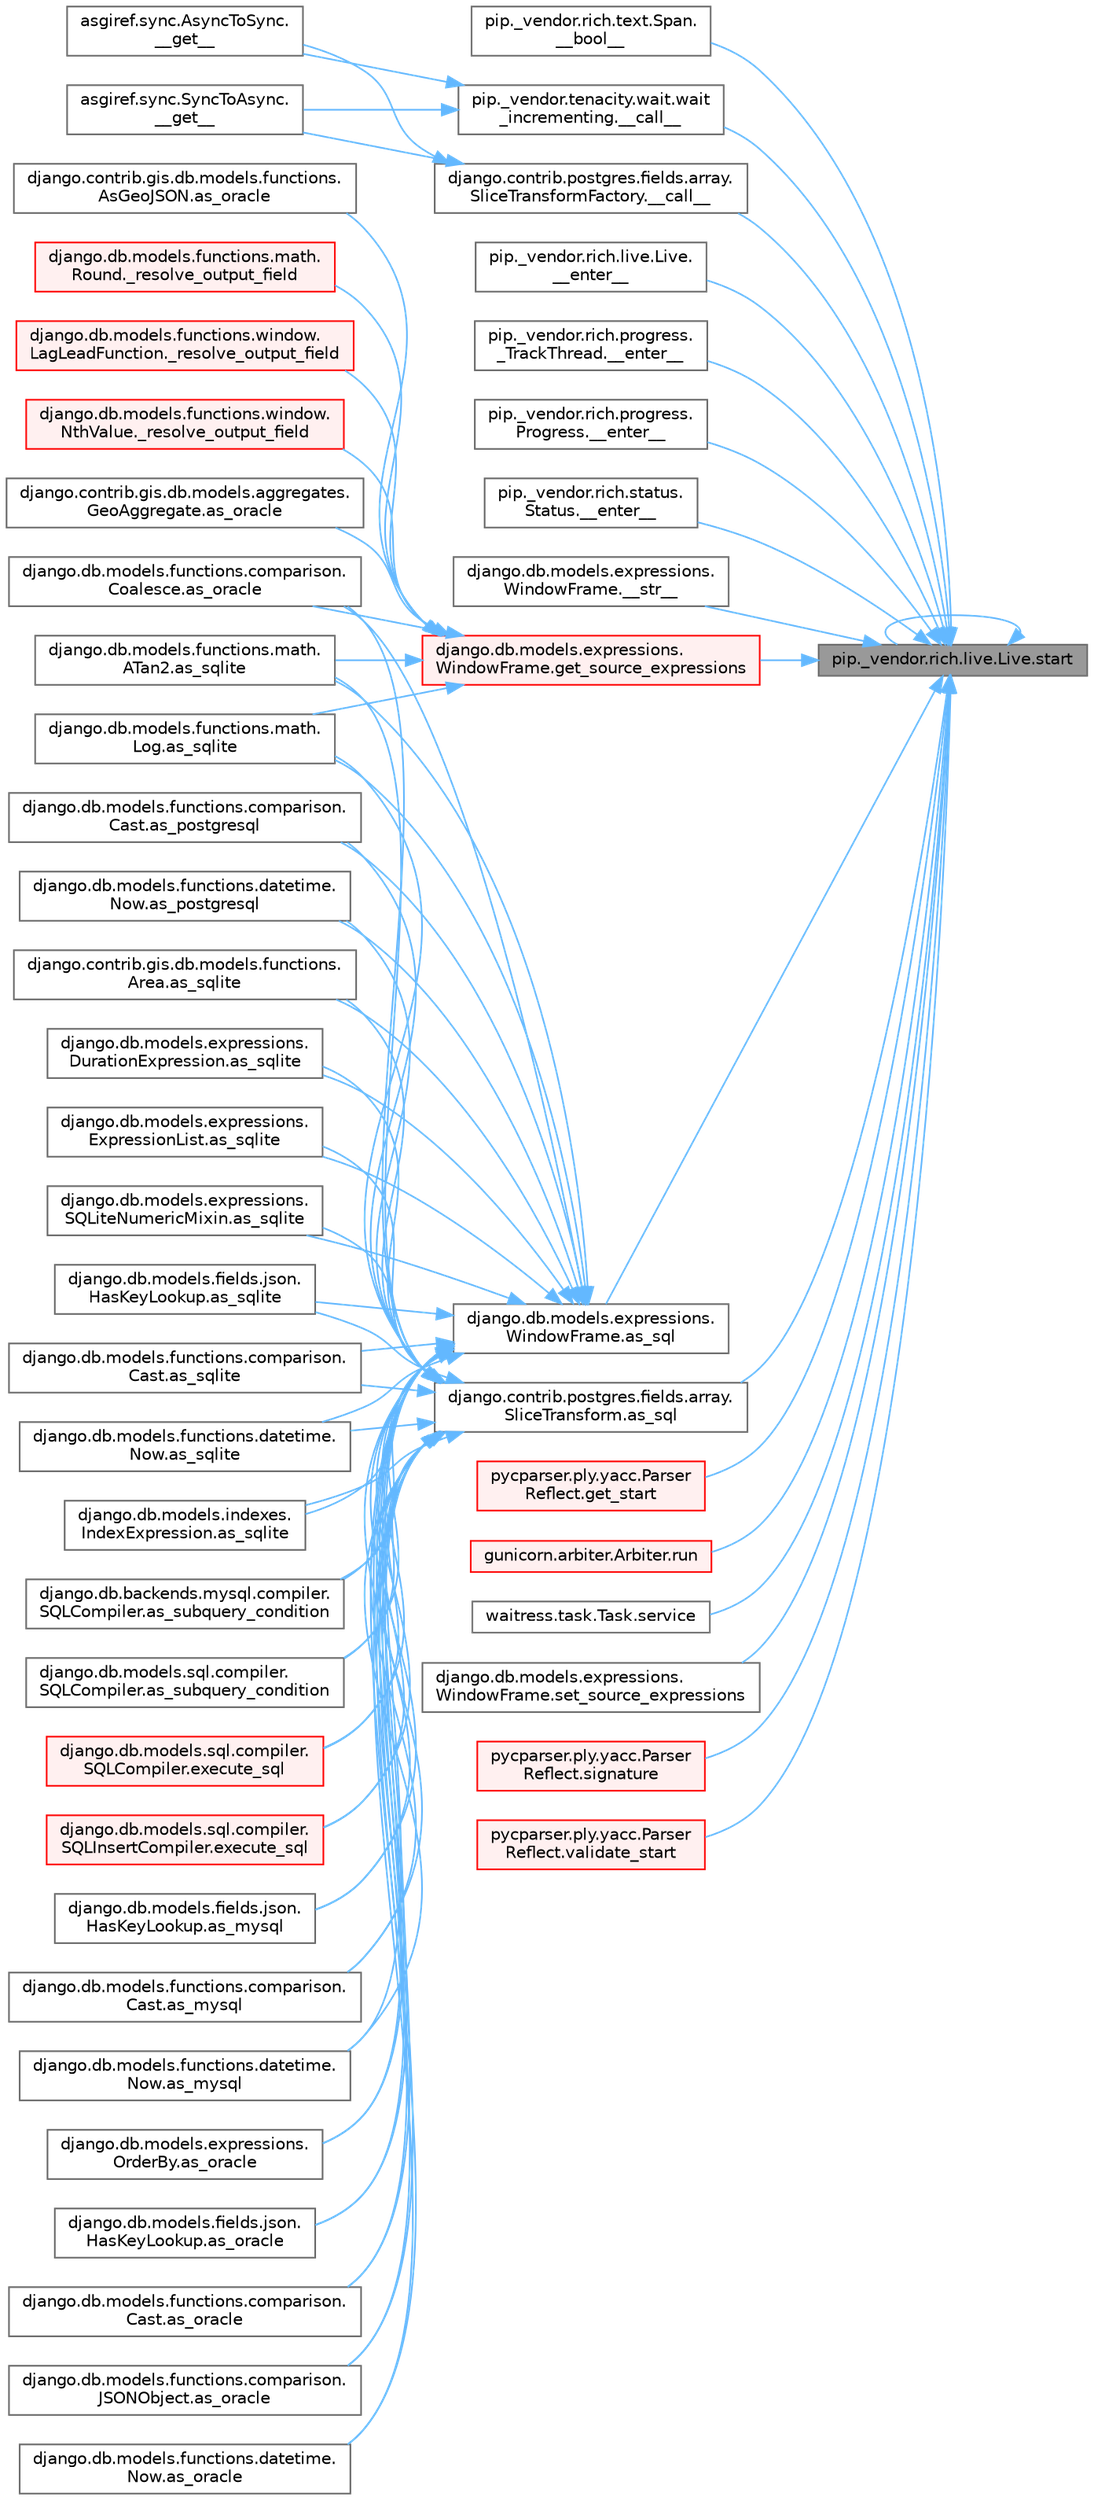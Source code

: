 digraph "pip._vendor.rich.live.Live.start"
{
 // LATEX_PDF_SIZE
  bgcolor="transparent";
  edge [fontname=Helvetica,fontsize=10,labelfontname=Helvetica,labelfontsize=10];
  node [fontname=Helvetica,fontsize=10,shape=box,height=0.2,width=0.4];
  rankdir="RL";
  Node1 [id="Node000001",label="pip._vendor.rich.live.Live.start",height=0.2,width=0.4,color="gray40", fillcolor="grey60", style="filled", fontcolor="black",tooltip=" "];
  Node1 -> Node2 [id="edge1_Node000001_Node000002",dir="back",color="steelblue1",style="solid",tooltip=" "];
  Node2 [id="Node000002",label="pip._vendor.rich.text.Span.\l__bool__",height=0.2,width=0.4,color="grey40", fillcolor="white", style="filled",URL="$classpip_1_1__vendor_1_1rich_1_1text_1_1_span.html#a46697beb32db6e5087af9c77058189fa",tooltip=" "];
  Node1 -> Node3 [id="edge2_Node000001_Node000003",dir="back",color="steelblue1",style="solid",tooltip=" "];
  Node3 [id="Node000003",label="django.contrib.postgres.fields.array.\lSliceTransformFactory.__call__",height=0.2,width=0.4,color="grey40", fillcolor="white", style="filled",URL="$classdjango_1_1contrib_1_1postgres_1_1fields_1_1array_1_1_slice_transform_factory.html#a60af1a96b18ed40dfdbacea43f36a5ab",tooltip=" "];
  Node3 -> Node4 [id="edge3_Node000003_Node000004",dir="back",color="steelblue1",style="solid",tooltip=" "];
  Node4 [id="Node000004",label="asgiref.sync.AsyncToSync.\l__get__",height=0.2,width=0.4,color="grey40", fillcolor="white", style="filled",URL="$classasgiref_1_1sync_1_1_async_to_sync.html#a23e9ef7a73da98dad9e3f4e65846969b",tooltip=" "];
  Node3 -> Node5 [id="edge4_Node000003_Node000005",dir="back",color="steelblue1",style="solid",tooltip=" "];
  Node5 [id="Node000005",label="asgiref.sync.SyncToAsync.\l__get__",height=0.2,width=0.4,color="grey40", fillcolor="white", style="filled",URL="$classasgiref_1_1sync_1_1_sync_to_async.html#aebdfbe3f01079a529fd2f39810597381",tooltip=" "];
  Node1 -> Node6 [id="edge5_Node000001_Node000006",dir="back",color="steelblue1",style="solid",tooltip=" "];
  Node6 [id="Node000006",label="pip._vendor.tenacity.wait.wait\l_incrementing.__call__",height=0.2,width=0.4,color="grey40", fillcolor="white", style="filled",URL="$classpip_1_1__vendor_1_1tenacity_1_1wait_1_1wait__incrementing.html#af47b0264325b86a85aa5cfd3b59a28cf",tooltip=" "];
  Node6 -> Node4 [id="edge6_Node000006_Node000004",dir="back",color="steelblue1",style="solid",tooltip=" "];
  Node6 -> Node5 [id="edge7_Node000006_Node000005",dir="back",color="steelblue1",style="solid",tooltip=" "];
  Node1 -> Node7 [id="edge8_Node000001_Node000007",dir="back",color="steelblue1",style="solid",tooltip=" "];
  Node7 [id="Node000007",label="pip._vendor.rich.live.Live.\l__enter__",height=0.2,width=0.4,color="grey40", fillcolor="white", style="filled",URL="$classpip_1_1__vendor_1_1rich_1_1live_1_1_live.html#aa3062fdcd3fb592a064dec1b64674ac5",tooltip=" "];
  Node1 -> Node8 [id="edge9_Node000001_Node000008",dir="back",color="steelblue1",style="solid",tooltip=" "];
  Node8 [id="Node000008",label="pip._vendor.rich.progress.\l_TrackThread.__enter__",height=0.2,width=0.4,color="grey40", fillcolor="white", style="filled",URL="$classpip_1_1__vendor_1_1rich_1_1progress_1_1___track_thread.html#a0b48116fd15e50c04c313a76be81e95d",tooltip=" "];
  Node1 -> Node9 [id="edge10_Node000001_Node000009",dir="back",color="steelblue1",style="solid",tooltip=" "];
  Node9 [id="Node000009",label="pip._vendor.rich.progress.\lProgress.__enter__",height=0.2,width=0.4,color="grey40", fillcolor="white", style="filled",URL="$classpip_1_1__vendor_1_1rich_1_1progress_1_1_progress.html#a4979cbd1c8ed672eeb7a49066392a186",tooltip=" "];
  Node1 -> Node10 [id="edge11_Node000001_Node000010",dir="back",color="steelblue1",style="solid",tooltip=" "];
  Node10 [id="Node000010",label="pip._vendor.rich.status.\lStatus.__enter__",height=0.2,width=0.4,color="grey40", fillcolor="white", style="filled",URL="$classpip_1_1__vendor_1_1rich_1_1status_1_1_status.html#a9c62ad173990d834893f5e97064f9ad7",tooltip=" "];
  Node1 -> Node11 [id="edge12_Node000001_Node000011",dir="back",color="steelblue1",style="solid",tooltip=" "];
  Node11 [id="Node000011",label="django.db.models.expressions.\lWindowFrame.__str__",height=0.2,width=0.4,color="grey40", fillcolor="white", style="filled",URL="$classdjango_1_1db_1_1models_1_1expressions_1_1_window_frame.html#a3e16a0d1fe7c8c0f0079d7ba8aefae7e",tooltip=" "];
  Node1 -> Node12 [id="edge13_Node000001_Node000012",dir="back",color="steelblue1",style="solid",tooltip=" "];
  Node12 [id="Node000012",label="django.contrib.postgres.fields.array.\lSliceTransform.as_sql",height=0.2,width=0.4,color="grey40", fillcolor="white", style="filled",URL="$classdjango_1_1contrib_1_1postgres_1_1fields_1_1array_1_1_slice_transform.html#adc5e91e1d2ce6e9bbee3be2837596d21",tooltip=" "];
  Node12 -> Node13 [id="edge14_Node000012_Node000013",dir="back",color="steelblue1",style="solid",tooltip=" "];
  Node13 [id="Node000013",label="django.db.models.fields.json.\lHasKeyLookup.as_mysql",height=0.2,width=0.4,color="grey40", fillcolor="white", style="filled",URL="$classdjango_1_1db_1_1models_1_1fields_1_1json_1_1_has_key_lookup.html#a10f67427287f2c0ea32513ca6f481e96",tooltip=" "];
  Node12 -> Node14 [id="edge15_Node000012_Node000014",dir="back",color="steelblue1",style="solid",tooltip=" "];
  Node14 [id="Node000014",label="django.db.models.functions.comparison.\lCast.as_mysql",height=0.2,width=0.4,color="grey40", fillcolor="white", style="filled",URL="$classdjango_1_1db_1_1models_1_1functions_1_1comparison_1_1_cast.html#a447737891e955909c6a381529a67a84e",tooltip=" "];
  Node12 -> Node15 [id="edge16_Node000012_Node000015",dir="back",color="steelblue1",style="solid",tooltip=" "];
  Node15 [id="Node000015",label="django.db.models.functions.datetime.\lNow.as_mysql",height=0.2,width=0.4,color="grey40", fillcolor="white", style="filled",URL="$classdjango_1_1db_1_1models_1_1functions_1_1datetime_1_1_now.html#a070a9334fb198086c0c4e96e9725d92b",tooltip=" "];
  Node12 -> Node16 [id="edge17_Node000012_Node000016",dir="back",color="steelblue1",style="solid",tooltip=" "];
  Node16 [id="Node000016",label="django.db.models.expressions.\lOrderBy.as_oracle",height=0.2,width=0.4,color="grey40", fillcolor="white", style="filled",URL="$classdjango_1_1db_1_1models_1_1expressions_1_1_order_by.html#af9b6ede9b0df85d6bcf54f983b3a8f6a",tooltip=" "];
  Node12 -> Node17 [id="edge18_Node000012_Node000017",dir="back",color="steelblue1",style="solid",tooltip=" "];
  Node17 [id="Node000017",label="django.db.models.fields.json.\lHasKeyLookup.as_oracle",height=0.2,width=0.4,color="grey40", fillcolor="white", style="filled",URL="$classdjango_1_1db_1_1models_1_1fields_1_1json_1_1_has_key_lookup.html#afbb88aa4fb23b3ec3acdc695c2f52398",tooltip=" "];
  Node12 -> Node18 [id="edge19_Node000012_Node000018",dir="back",color="steelblue1",style="solid",tooltip=" "];
  Node18 [id="Node000018",label="django.db.models.functions.comparison.\lCast.as_oracle",height=0.2,width=0.4,color="grey40", fillcolor="white", style="filled",URL="$classdjango_1_1db_1_1models_1_1functions_1_1comparison_1_1_cast.html#ad466cd7ca85dc257d9e2718f41a263ec",tooltip=" "];
  Node12 -> Node19 [id="edge20_Node000012_Node000019",dir="back",color="steelblue1",style="solid",tooltip=" "];
  Node19 [id="Node000019",label="django.db.models.functions.comparison.\lCoalesce.as_oracle",height=0.2,width=0.4,color="grey40", fillcolor="white", style="filled",URL="$classdjango_1_1db_1_1models_1_1functions_1_1comparison_1_1_coalesce.html#a1bbeea180ef3ef4d8ba5d51d33d6ef85",tooltip=" "];
  Node12 -> Node20 [id="edge21_Node000012_Node000020",dir="back",color="steelblue1",style="solid",tooltip=" "];
  Node20 [id="Node000020",label="django.db.models.functions.comparison.\lJSONObject.as_oracle",height=0.2,width=0.4,color="grey40", fillcolor="white", style="filled",URL="$classdjango_1_1db_1_1models_1_1functions_1_1comparison_1_1_j_s_o_n_object.html#a4b4fa1161d27b0a9bbbdd0370e9af364",tooltip=" "];
  Node12 -> Node21 [id="edge22_Node000012_Node000021",dir="back",color="steelblue1",style="solid",tooltip=" "];
  Node21 [id="Node000021",label="django.db.models.functions.datetime.\lNow.as_oracle",height=0.2,width=0.4,color="grey40", fillcolor="white", style="filled",URL="$classdjango_1_1db_1_1models_1_1functions_1_1datetime_1_1_now.html#ad5e1ae918a5c4d39f675f98280440538",tooltip=" "];
  Node12 -> Node22 [id="edge23_Node000012_Node000022",dir="back",color="steelblue1",style="solid",tooltip=" "];
  Node22 [id="Node000022",label="django.db.models.functions.comparison.\lCast.as_postgresql",height=0.2,width=0.4,color="grey40", fillcolor="white", style="filled",URL="$classdjango_1_1db_1_1models_1_1functions_1_1comparison_1_1_cast.html#ae51aa6aa6fe8ca7064d8bca2f8e05188",tooltip=" "];
  Node12 -> Node23 [id="edge24_Node000012_Node000023",dir="back",color="steelblue1",style="solid",tooltip=" "];
  Node23 [id="Node000023",label="django.db.models.functions.datetime.\lNow.as_postgresql",height=0.2,width=0.4,color="grey40", fillcolor="white", style="filled",URL="$classdjango_1_1db_1_1models_1_1functions_1_1datetime_1_1_now.html#af1402a88867fc6d69f3f56f655f37fca",tooltip=" "];
  Node12 -> Node24 [id="edge25_Node000012_Node000024",dir="back",color="steelblue1",style="solid",tooltip=" "];
  Node24 [id="Node000024",label="django.contrib.gis.db.models.functions.\lArea.as_sqlite",height=0.2,width=0.4,color="grey40", fillcolor="white", style="filled",URL="$classdjango_1_1contrib_1_1gis_1_1db_1_1models_1_1functions_1_1_area.html#ab8bfa3d35d4368e04318069dd28bd2ca",tooltip=" "];
  Node12 -> Node25 [id="edge26_Node000012_Node000025",dir="back",color="steelblue1",style="solid",tooltip=" "];
  Node25 [id="Node000025",label="django.db.models.expressions.\lDurationExpression.as_sqlite",height=0.2,width=0.4,color="grey40", fillcolor="white", style="filled",URL="$classdjango_1_1db_1_1models_1_1expressions_1_1_duration_expression.html#a5f33f70ca03904ce9b2e9824652e9fff",tooltip=" "];
  Node12 -> Node26 [id="edge27_Node000012_Node000026",dir="back",color="steelblue1",style="solid",tooltip=" "];
  Node26 [id="Node000026",label="django.db.models.expressions.\lExpressionList.as_sqlite",height=0.2,width=0.4,color="grey40", fillcolor="white", style="filled",URL="$classdjango_1_1db_1_1models_1_1expressions_1_1_expression_list.html#ae577275a98dec786535830e8d24aa13e",tooltip=" "];
  Node12 -> Node27 [id="edge28_Node000012_Node000027",dir="back",color="steelblue1",style="solid",tooltip=" "];
  Node27 [id="Node000027",label="django.db.models.expressions.\lSQLiteNumericMixin.as_sqlite",height=0.2,width=0.4,color="grey40", fillcolor="white", style="filled",URL="$classdjango_1_1db_1_1models_1_1expressions_1_1_s_q_lite_numeric_mixin.html#a7c649b97074b00e095c4ee2b3bc62482",tooltip=" "];
  Node12 -> Node28 [id="edge29_Node000012_Node000028",dir="back",color="steelblue1",style="solid",tooltip=" "];
  Node28 [id="Node000028",label="django.db.models.fields.json.\lHasKeyLookup.as_sqlite",height=0.2,width=0.4,color="grey40", fillcolor="white", style="filled",URL="$classdjango_1_1db_1_1models_1_1fields_1_1json_1_1_has_key_lookup.html#aaa01efd0fa197e203c40f6f05b000141",tooltip=" "];
  Node12 -> Node29 [id="edge30_Node000012_Node000029",dir="back",color="steelblue1",style="solid",tooltip=" "];
  Node29 [id="Node000029",label="django.db.models.functions.comparison.\lCast.as_sqlite",height=0.2,width=0.4,color="grey40", fillcolor="white", style="filled",URL="$classdjango_1_1db_1_1models_1_1functions_1_1comparison_1_1_cast.html#a1943b51797a168ff6a3ad37005086d8c",tooltip=" "];
  Node12 -> Node30 [id="edge31_Node000012_Node000030",dir="back",color="steelblue1",style="solid",tooltip=" "];
  Node30 [id="Node000030",label="django.db.models.functions.datetime.\lNow.as_sqlite",height=0.2,width=0.4,color="grey40", fillcolor="white", style="filled",URL="$classdjango_1_1db_1_1models_1_1functions_1_1datetime_1_1_now.html#a5525700866738572645141dd6f2ef41c",tooltip=" "];
  Node12 -> Node31 [id="edge32_Node000012_Node000031",dir="back",color="steelblue1",style="solid",tooltip=" "];
  Node31 [id="Node000031",label="django.db.models.functions.math.\lATan2.as_sqlite",height=0.2,width=0.4,color="grey40", fillcolor="white", style="filled",URL="$classdjango_1_1db_1_1models_1_1functions_1_1math_1_1_a_tan2.html#ac343d11000341dfc431de19f416ea4b6",tooltip=" "];
  Node12 -> Node32 [id="edge33_Node000012_Node000032",dir="back",color="steelblue1",style="solid",tooltip=" "];
  Node32 [id="Node000032",label="django.db.models.functions.math.\lLog.as_sqlite",height=0.2,width=0.4,color="grey40", fillcolor="white", style="filled",URL="$classdjango_1_1db_1_1models_1_1functions_1_1math_1_1_log.html#afcc146563033738d87dd1dc17d005111",tooltip=" "];
  Node12 -> Node33 [id="edge34_Node000012_Node000033",dir="back",color="steelblue1",style="solid",tooltip=" "];
  Node33 [id="Node000033",label="django.db.models.indexes.\lIndexExpression.as_sqlite",height=0.2,width=0.4,color="grey40", fillcolor="white", style="filled",URL="$classdjango_1_1db_1_1models_1_1indexes_1_1_index_expression.html#af6e5b161cb97d0b8bce944455e8e0d53",tooltip=" "];
  Node12 -> Node34 [id="edge35_Node000012_Node000034",dir="back",color="steelblue1",style="solid",tooltip=" "];
  Node34 [id="Node000034",label="django.db.backends.mysql.compiler.\lSQLCompiler.as_subquery_condition",height=0.2,width=0.4,color="grey40", fillcolor="white", style="filled",URL="$classdjango_1_1db_1_1backends_1_1mysql_1_1compiler_1_1_s_q_l_compiler.html#ab79da4712a24ed75ce13002a54fe8d46",tooltip=" "];
  Node12 -> Node35 [id="edge36_Node000012_Node000035",dir="back",color="steelblue1",style="solid",tooltip=" "];
  Node35 [id="Node000035",label="django.db.models.sql.compiler.\lSQLCompiler.as_subquery_condition",height=0.2,width=0.4,color="grey40", fillcolor="white", style="filled",URL="$classdjango_1_1db_1_1models_1_1sql_1_1compiler_1_1_s_q_l_compiler.html#a78bdce11e05140ed74db8f5463bedfce",tooltip=" "];
  Node12 -> Node36 [id="edge37_Node000012_Node000036",dir="back",color="steelblue1",style="solid",tooltip=" "];
  Node36 [id="Node000036",label="django.db.models.sql.compiler.\lSQLCompiler.execute_sql",height=0.2,width=0.4,color="red", fillcolor="#FFF0F0", style="filled",URL="$classdjango_1_1db_1_1models_1_1sql_1_1compiler_1_1_s_q_l_compiler.html#a07cbbc7958a72203f8ebe9ba29b9356f",tooltip=" "];
  Node12 -> Node40 [id="edge38_Node000012_Node000040",dir="back",color="steelblue1",style="solid",tooltip=" "];
  Node40 [id="Node000040",label="django.db.models.sql.compiler.\lSQLInsertCompiler.execute_sql",height=0.2,width=0.4,color="red", fillcolor="#FFF0F0", style="filled",URL="$classdjango_1_1db_1_1models_1_1sql_1_1compiler_1_1_s_q_l_insert_compiler.html#a59b977e6c439adafa1c3b0092dd7074f",tooltip=" "];
  Node1 -> Node41 [id="edge39_Node000001_Node000041",dir="back",color="steelblue1",style="solid",tooltip=" "];
  Node41 [id="Node000041",label="django.db.models.expressions.\lWindowFrame.as_sql",height=0.2,width=0.4,color="grey40", fillcolor="white", style="filled",URL="$classdjango_1_1db_1_1models_1_1expressions_1_1_window_frame.html#ade5c159a9bd4309d1d9232af3fd54807",tooltip=" "];
  Node41 -> Node13 [id="edge40_Node000041_Node000013",dir="back",color="steelblue1",style="solid",tooltip=" "];
  Node41 -> Node14 [id="edge41_Node000041_Node000014",dir="back",color="steelblue1",style="solid",tooltip=" "];
  Node41 -> Node15 [id="edge42_Node000041_Node000015",dir="back",color="steelblue1",style="solid",tooltip=" "];
  Node41 -> Node16 [id="edge43_Node000041_Node000016",dir="back",color="steelblue1",style="solid",tooltip=" "];
  Node41 -> Node17 [id="edge44_Node000041_Node000017",dir="back",color="steelblue1",style="solid",tooltip=" "];
  Node41 -> Node18 [id="edge45_Node000041_Node000018",dir="back",color="steelblue1",style="solid",tooltip=" "];
  Node41 -> Node19 [id="edge46_Node000041_Node000019",dir="back",color="steelblue1",style="solid",tooltip=" "];
  Node41 -> Node20 [id="edge47_Node000041_Node000020",dir="back",color="steelblue1",style="solid",tooltip=" "];
  Node41 -> Node21 [id="edge48_Node000041_Node000021",dir="back",color="steelblue1",style="solid",tooltip=" "];
  Node41 -> Node22 [id="edge49_Node000041_Node000022",dir="back",color="steelblue1",style="solid",tooltip=" "];
  Node41 -> Node23 [id="edge50_Node000041_Node000023",dir="back",color="steelblue1",style="solid",tooltip=" "];
  Node41 -> Node24 [id="edge51_Node000041_Node000024",dir="back",color="steelblue1",style="solid",tooltip=" "];
  Node41 -> Node25 [id="edge52_Node000041_Node000025",dir="back",color="steelblue1",style="solid",tooltip=" "];
  Node41 -> Node26 [id="edge53_Node000041_Node000026",dir="back",color="steelblue1",style="solid",tooltip=" "];
  Node41 -> Node27 [id="edge54_Node000041_Node000027",dir="back",color="steelblue1",style="solid",tooltip=" "];
  Node41 -> Node28 [id="edge55_Node000041_Node000028",dir="back",color="steelblue1",style="solid",tooltip=" "];
  Node41 -> Node29 [id="edge56_Node000041_Node000029",dir="back",color="steelblue1",style="solid",tooltip=" "];
  Node41 -> Node30 [id="edge57_Node000041_Node000030",dir="back",color="steelblue1",style="solid",tooltip=" "];
  Node41 -> Node31 [id="edge58_Node000041_Node000031",dir="back",color="steelblue1",style="solid",tooltip=" "];
  Node41 -> Node32 [id="edge59_Node000041_Node000032",dir="back",color="steelblue1",style="solid",tooltip=" "];
  Node41 -> Node33 [id="edge60_Node000041_Node000033",dir="back",color="steelblue1",style="solid",tooltip=" "];
  Node41 -> Node34 [id="edge61_Node000041_Node000034",dir="back",color="steelblue1",style="solid",tooltip=" "];
  Node41 -> Node35 [id="edge62_Node000041_Node000035",dir="back",color="steelblue1",style="solid",tooltip=" "];
  Node41 -> Node36 [id="edge63_Node000041_Node000036",dir="back",color="steelblue1",style="solid",tooltip=" "];
  Node41 -> Node40 [id="edge64_Node000041_Node000040",dir="back",color="steelblue1",style="solid",tooltip=" "];
  Node1 -> Node42 [id="edge65_Node000001_Node000042",dir="back",color="steelblue1",style="solid",tooltip=" "];
  Node42 [id="Node000042",label="django.db.models.expressions.\lWindowFrame.get_source_expressions",height=0.2,width=0.4,color="red", fillcolor="#FFF0F0", style="filled",URL="$classdjango_1_1db_1_1models_1_1expressions_1_1_window_frame.html#a4b54c4c9b4c4a68308953d25703a2544",tooltip=" "];
  Node42 -> Node43 [id="edge66_Node000042_Node000043",dir="back",color="steelblue1",style="solid",tooltip=" "];
  Node43 [id="Node000043",label="django.db.models.functions.math.\lRound._resolve_output_field",height=0.2,width=0.4,color="red", fillcolor="#FFF0F0", style="filled",URL="$classdjango_1_1db_1_1models_1_1functions_1_1math_1_1_round.html#aa7b9332c35bc83a0f7055177fb9304e3",tooltip=" "];
  Node42 -> Node1181 [id="edge67_Node000042_Node001181",dir="back",color="steelblue1",style="solid",tooltip=" "];
  Node1181 [id="Node001181",label="django.db.models.functions.window.\lLagLeadFunction._resolve_output_field",height=0.2,width=0.4,color="red", fillcolor="#FFF0F0", style="filled",URL="$classdjango_1_1db_1_1models_1_1functions_1_1window_1_1_lag_lead_function.html#ad9fef4f0de0bae4168483d83bf154eb5",tooltip=" "];
  Node42 -> Node1182 [id="edge68_Node000042_Node001182",dir="back",color="steelblue1",style="solid",tooltip=" "];
  Node1182 [id="Node001182",label="django.db.models.functions.window.\lNthValue._resolve_output_field",height=0.2,width=0.4,color="red", fillcolor="#FFF0F0", style="filled",URL="$classdjango_1_1db_1_1models_1_1functions_1_1window_1_1_nth_value.html#a01f5c13b954177f7f499ab3a354aa38a",tooltip=" "];
  Node42 -> Node356 [id="edge69_Node000042_Node000356",dir="back",color="steelblue1",style="solid",tooltip=" "];
  Node356 [id="Node000356",label="django.contrib.gis.db.models.aggregates.\lGeoAggregate.as_oracle",height=0.2,width=0.4,color="grey40", fillcolor="white", style="filled",URL="$classdjango_1_1contrib_1_1gis_1_1db_1_1models_1_1aggregates_1_1_geo_aggregate.html#a537ce307d50a80a372c22e07a9f25fa6",tooltip=" "];
  Node42 -> Node357 [id="edge70_Node000042_Node000357",dir="back",color="steelblue1",style="solid",tooltip=" "];
  Node357 [id="Node000357",label="django.contrib.gis.db.models.functions.\lAsGeoJSON.as_oracle",height=0.2,width=0.4,color="grey40", fillcolor="white", style="filled",URL="$classdjango_1_1contrib_1_1gis_1_1db_1_1models_1_1functions_1_1_as_geo_j_s_o_n.html#ae6e5acc7a92749f69dc7b18a973ffaae",tooltip=" "];
  Node42 -> Node19 [id="edge71_Node000042_Node000019",dir="back",color="steelblue1",style="solid",tooltip=" "];
  Node42 -> Node31 [id="edge72_Node000042_Node000031",dir="back",color="steelblue1",style="solid",tooltip=" "];
  Node42 -> Node32 [id="edge73_Node000042_Node000032",dir="back",color="steelblue1",style="solid",tooltip=" "];
  Node1 -> Node1389 [id="edge74_Node000001_Node001389",dir="back",color="steelblue1",style="solid",tooltip=" "];
  Node1389 [id="Node001389",label="pycparser.ply.yacc.Parser\lReflect.get_start",height=0.2,width=0.4,color="red", fillcolor="#FFF0F0", style="filled",URL="$classpycparser_1_1ply_1_1yacc_1_1_parser_reflect.html#a47da581cfe4c452d4f2236ae2e32f8a7",tooltip=" "];
  Node1 -> Node1375 [id="edge75_Node000001_Node001375",dir="back",color="steelblue1",style="solid",tooltip=" "];
  Node1375 [id="Node001375",label="gunicorn.arbiter.Arbiter.run",height=0.2,width=0.4,color="red", fillcolor="#FFF0F0", style="filled",URL="$classgunicorn_1_1arbiter_1_1_arbiter.html#a690c034511f5f267e7da7478590701a9",tooltip=" "];
  Node1 -> Node469 [id="edge76_Node000001_Node000469",dir="back",color="steelblue1",style="solid",tooltip=" "];
  Node469 [id="Node000469",label="waitress.task.Task.service",height=0.2,width=0.4,color="grey40", fillcolor="white", style="filled",URL="$classwaitress_1_1task_1_1_task.html#acd61643ab6cfae697f619c48f46e40b6",tooltip=" "];
  Node1 -> Node1392 [id="edge77_Node000001_Node001392",dir="back",color="steelblue1",style="solid",tooltip=" "];
  Node1392 [id="Node001392",label="django.db.models.expressions.\lWindowFrame.set_source_expressions",height=0.2,width=0.4,color="grey40", fillcolor="white", style="filled",URL="$classdjango_1_1db_1_1models_1_1expressions_1_1_window_frame.html#a1fe665f627f1ec2396a68494d20be905",tooltip=" "];
  Node1 -> Node1393 [id="edge78_Node000001_Node001393",dir="back",color="steelblue1",style="solid",tooltip=" "];
  Node1393 [id="Node001393",label="pycparser.ply.yacc.Parser\lReflect.signature",height=0.2,width=0.4,color="red", fillcolor="#FFF0F0", style="filled",URL="$classpycparser_1_1ply_1_1yacc_1_1_parser_reflect.html#a525f61d23491eeae554ac65afedd0a5b",tooltip=" "];
  Node1 -> Node1 [id="edge79_Node000001_Node000001",dir="back",color="steelblue1",style="solid",tooltip=" "];
  Node1 -> Node1403 [id="edge80_Node000001_Node001403",dir="back",color="steelblue1",style="solid",tooltip=" "];
  Node1403 [id="Node001403",label="pycparser.ply.yacc.Parser\lReflect.validate_start",height=0.2,width=0.4,color="red", fillcolor="#FFF0F0", style="filled",URL="$classpycparser_1_1ply_1_1yacc_1_1_parser_reflect.html#a5f433e8fcd5e9bd8361b6be3458e8b7f",tooltip=" "];
}
